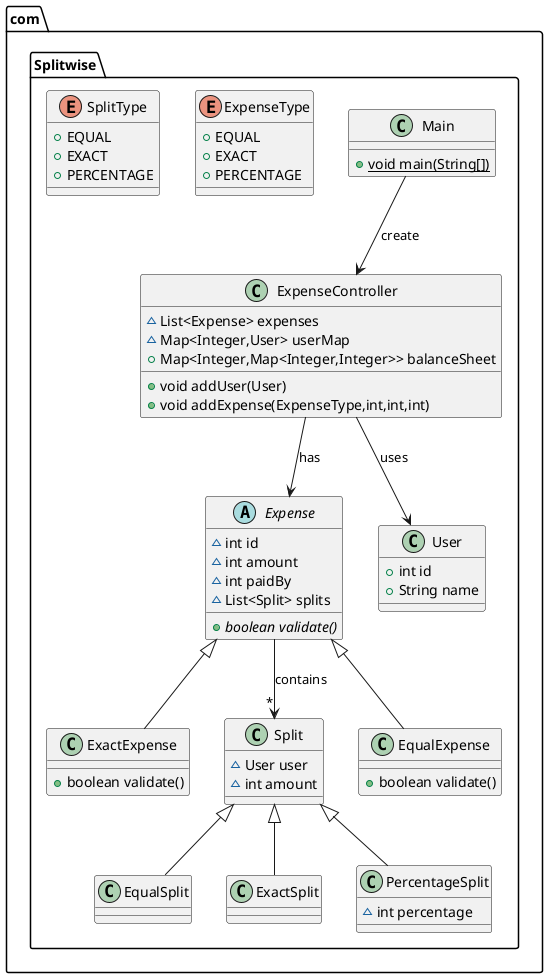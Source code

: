 @startuml
class com.Splitwise.EqualSplit {
}
class com.Splitwise.Main {
+ {static} void main(String[])
}

abstract class com.Splitwise.Expense {
~ int id
~ int amount
~ int paidBy
~ List<Split> splits
+ {abstract}boolean validate()
}


class com.Splitwise.ExactExpense {
+ boolean validate()
}

enum com.Splitwise.ExpenseType {
+  EQUAL
+  EXACT
+  PERCENTAGE
}

enum com.Splitwise.SplitType {
+  EQUAL
+  EXACT
+  PERCENTAGE
}

class com.Splitwise.Split {
~ User user
~ int amount
}

class com.Splitwise.User {
+ int id
+ String name
}

class com.Splitwise.EqualExpense {
+ boolean validate()
}

class com.Splitwise.ExpenseController {
~ List<Expense> expenses
~ Map<Integer,User> userMap
+ Map<Integer,Map<Integer,Integer>> balanceSheet
+ void addUser(User)
+ void addExpense(ExpenseType,int,int,int)
}


class com.Splitwise.ExactSplit {
}
class com.Splitwise.PercentageSplit {
~ int percentage
}



com.Splitwise.Split <|-- com.Splitwise.EqualSplit
com.Splitwise.Expense <|-- com.Splitwise.ExactExpense
com.Splitwise.Expense <|-- com.Splitwise.EqualExpense
com.Splitwise.Split <|-- com.Splitwise.ExactSplit
com.Splitwise.Split <|-- com.Splitwise.PercentageSplit

com.Splitwise.Main --> com.Splitwise.ExpenseController : create
com.Splitwise.ExpenseController --> com.Splitwise.Expense : has
com.Splitwise.ExpenseController --> com.Splitwise.User : uses
com.Splitwise.Expense --> "*" com.Splitwise.Split : contains

@enduml